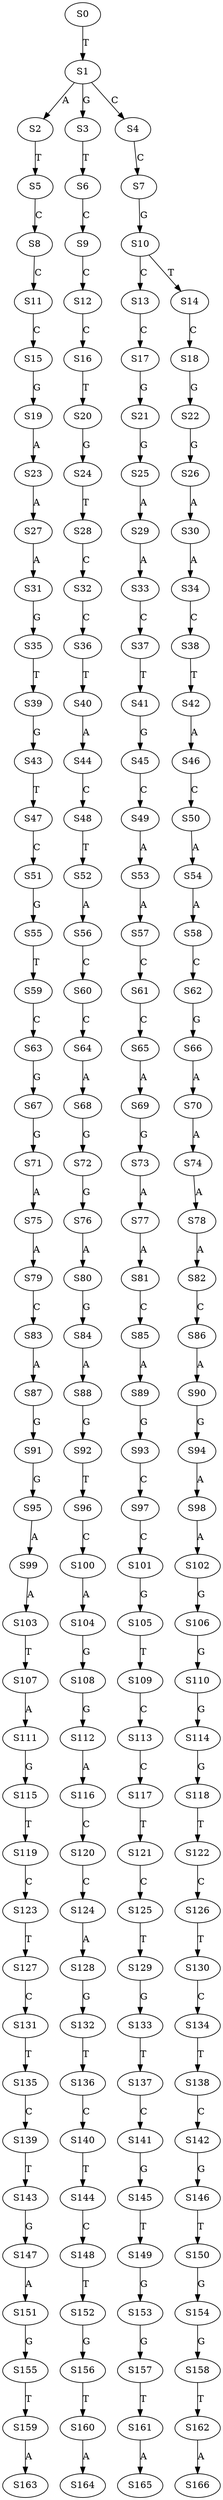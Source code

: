 strict digraph  {
	S0 -> S1 [ label = T ];
	S1 -> S2 [ label = A ];
	S1 -> S3 [ label = G ];
	S1 -> S4 [ label = C ];
	S2 -> S5 [ label = T ];
	S3 -> S6 [ label = T ];
	S4 -> S7 [ label = C ];
	S5 -> S8 [ label = C ];
	S6 -> S9 [ label = C ];
	S7 -> S10 [ label = G ];
	S8 -> S11 [ label = C ];
	S9 -> S12 [ label = C ];
	S10 -> S13 [ label = C ];
	S10 -> S14 [ label = T ];
	S11 -> S15 [ label = C ];
	S12 -> S16 [ label = C ];
	S13 -> S17 [ label = C ];
	S14 -> S18 [ label = C ];
	S15 -> S19 [ label = G ];
	S16 -> S20 [ label = T ];
	S17 -> S21 [ label = G ];
	S18 -> S22 [ label = G ];
	S19 -> S23 [ label = A ];
	S20 -> S24 [ label = G ];
	S21 -> S25 [ label = G ];
	S22 -> S26 [ label = G ];
	S23 -> S27 [ label = A ];
	S24 -> S28 [ label = T ];
	S25 -> S29 [ label = A ];
	S26 -> S30 [ label = A ];
	S27 -> S31 [ label = A ];
	S28 -> S32 [ label = C ];
	S29 -> S33 [ label = A ];
	S30 -> S34 [ label = A ];
	S31 -> S35 [ label = G ];
	S32 -> S36 [ label = C ];
	S33 -> S37 [ label = C ];
	S34 -> S38 [ label = C ];
	S35 -> S39 [ label = T ];
	S36 -> S40 [ label = T ];
	S37 -> S41 [ label = T ];
	S38 -> S42 [ label = T ];
	S39 -> S43 [ label = G ];
	S40 -> S44 [ label = A ];
	S41 -> S45 [ label = G ];
	S42 -> S46 [ label = A ];
	S43 -> S47 [ label = T ];
	S44 -> S48 [ label = C ];
	S45 -> S49 [ label = C ];
	S46 -> S50 [ label = C ];
	S47 -> S51 [ label = C ];
	S48 -> S52 [ label = T ];
	S49 -> S53 [ label = A ];
	S50 -> S54 [ label = A ];
	S51 -> S55 [ label = G ];
	S52 -> S56 [ label = A ];
	S53 -> S57 [ label = A ];
	S54 -> S58 [ label = A ];
	S55 -> S59 [ label = T ];
	S56 -> S60 [ label = C ];
	S57 -> S61 [ label = C ];
	S58 -> S62 [ label = C ];
	S59 -> S63 [ label = C ];
	S60 -> S64 [ label = C ];
	S61 -> S65 [ label = C ];
	S62 -> S66 [ label = G ];
	S63 -> S67 [ label = G ];
	S64 -> S68 [ label = A ];
	S65 -> S69 [ label = A ];
	S66 -> S70 [ label = A ];
	S67 -> S71 [ label = G ];
	S68 -> S72 [ label = G ];
	S69 -> S73 [ label = G ];
	S70 -> S74 [ label = A ];
	S71 -> S75 [ label = A ];
	S72 -> S76 [ label = G ];
	S73 -> S77 [ label = A ];
	S74 -> S78 [ label = A ];
	S75 -> S79 [ label = A ];
	S76 -> S80 [ label = A ];
	S77 -> S81 [ label = A ];
	S78 -> S82 [ label = A ];
	S79 -> S83 [ label = C ];
	S80 -> S84 [ label = G ];
	S81 -> S85 [ label = C ];
	S82 -> S86 [ label = C ];
	S83 -> S87 [ label = A ];
	S84 -> S88 [ label = A ];
	S85 -> S89 [ label = A ];
	S86 -> S90 [ label = A ];
	S87 -> S91 [ label = G ];
	S88 -> S92 [ label = G ];
	S89 -> S93 [ label = G ];
	S90 -> S94 [ label = G ];
	S91 -> S95 [ label = G ];
	S92 -> S96 [ label = T ];
	S93 -> S97 [ label = C ];
	S94 -> S98 [ label = A ];
	S95 -> S99 [ label = A ];
	S96 -> S100 [ label = C ];
	S97 -> S101 [ label = C ];
	S98 -> S102 [ label = A ];
	S99 -> S103 [ label = A ];
	S100 -> S104 [ label = A ];
	S101 -> S105 [ label = G ];
	S102 -> S106 [ label = G ];
	S103 -> S107 [ label = T ];
	S104 -> S108 [ label = G ];
	S105 -> S109 [ label = T ];
	S106 -> S110 [ label = G ];
	S107 -> S111 [ label = A ];
	S108 -> S112 [ label = G ];
	S109 -> S113 [ label = C ];
	S110 -> S114 [ label = G ];
	S111 -> S115 [ label = G ];
	S112 -> S116 [ label = A ];
	S113 -> S117 [ label = C ];
	S114 -> S118 [ label = G ];
	S115 -> S119 [ label = T ];
	S116 -> S120 [ label = C ];
	S117 -> S121 [ label = T ];
	S118 -> S122 [ label = T ];
	S119 -> S123 [ label = C ];
	S120 -> S124 [ label = C ];
	S121 -> S125 [ label = C ];
	S122 -> S126 [ label = C ];
	S123 -> S127 [ label = T ];
	S124 -> S128 [ label = A ];
	S125 -> S129 [ label = T ];
	S126 -> S130 [ label = T ];
	S127 -> S131 [ label = C ];
	S128 -> S132 [ label = G ];
	S129 -> S133 [ label = G ];
	S130 -> S134 [ label = C ];
	S131 -> S135 [ label = T ];
	S132 -> S136 [ label = T ];
	S133 -> S137 [ label = T ];
	S134 -> S138 [ label = T ];
	S135 -> S139 [ label = C ];
	S136 -> S140 [ label = C ];
	S137 -> S141 [ label = C ];
	S138 -> S142 [ label = C ];
	S139 -> S143 [ label = T ];
	S140 -> S144 [ label = T ];
	S141 -> S145 [ label = G ];
	S142 -> S146 [ label = G ];
	S143 -> S147 [ label = G ];
	S144 -> S148 [ label = C ];
	S145 -> S149 [ label = T ];
	S146 -> S150 [ label = T ];
	S147 -> S151 [ label = A ];
	S148 -> S152 [ label = T ];
	S149 -> S153 [ label = G ];
	S150 -> S154 [ label = G ];
	S151 -> S155 [ label = G ];
	S152 -> S156 [ label = G ];
	S153 -> S157 [ label = G ];
	S154 -> S158 [ label = G ];
	S155 -> S159 [ label = T ];
	S156 -> S160 [ label = T ];
	S157 -> S161 [ label = T ];
	S158 -> S162 [ label = T ];
	S159 -> S163 [ label = A ];
	S160 -> S164 [ label = A ];
	S161 -> S165 [ label = A ];
	S162 -> S166 [ label = A ];
}
